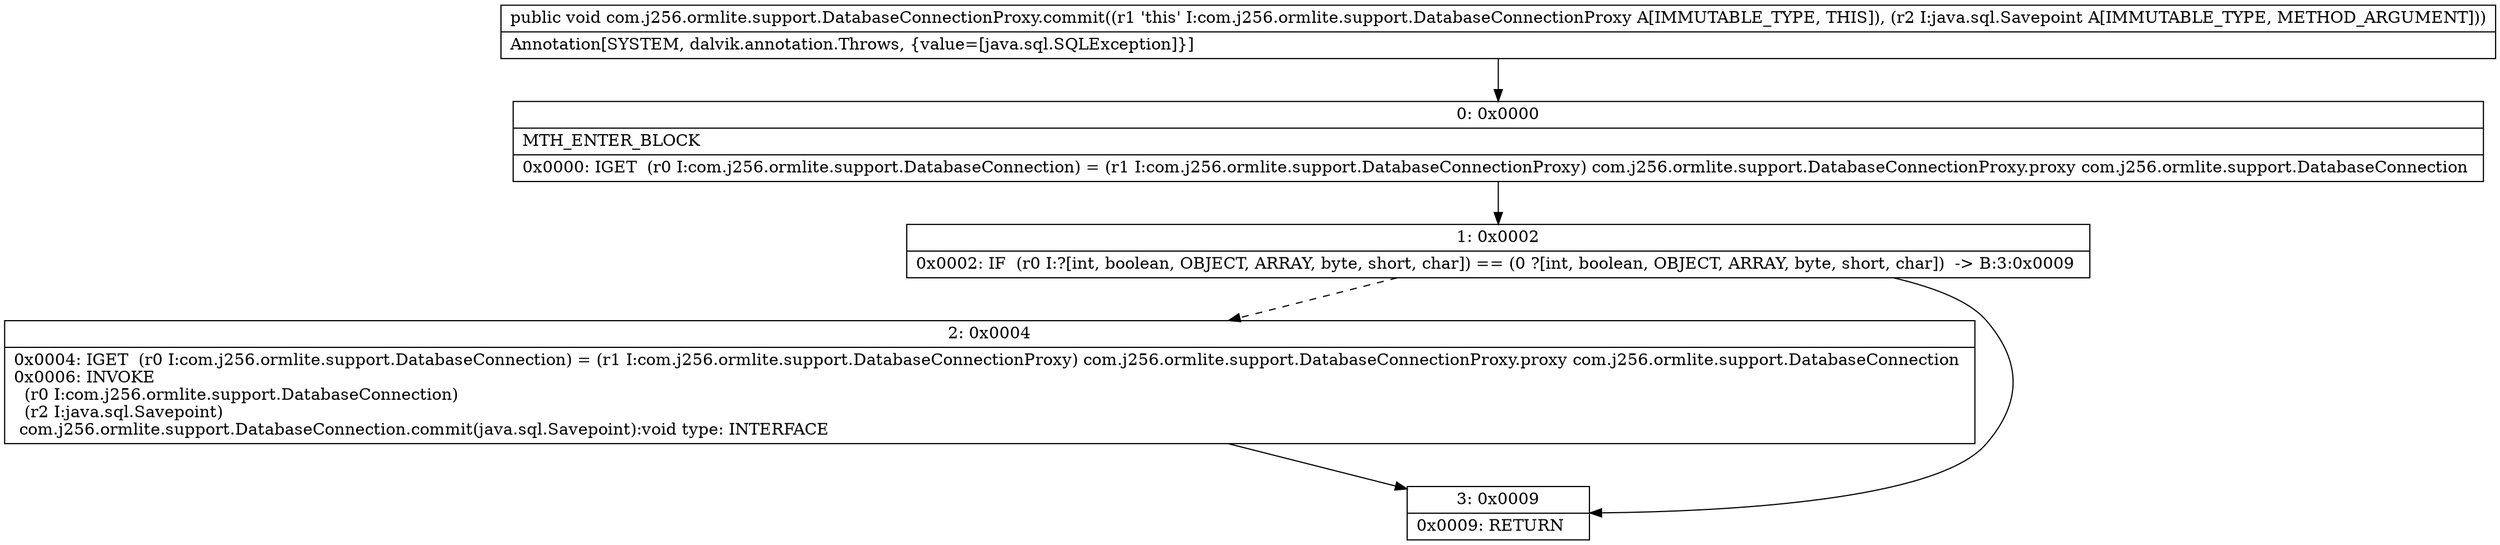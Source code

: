 digraph "CFG forcom.j256.ormlite.support.DatabaseConnectionProxy.commit(Ljava\/sql\/Savepoint;)V" {
Node_0 [shape=record,label="{0\:\ 0x0000|MTH_ENTER_BLOCK\l|0x0000: IGET  (r0 I:com.j256.ormlite.support.DatabaseConnection) = (r1 I:com.j256.ormlite.support.DatabaseConnectionProxy) com.j256.ormlite.support.DatabaseConnectionProxy.proxy com.j256.ormlite.support.DatabaseConnection \l}"];
Node_1 [shape=record,label="{1\:\ 0x0002|0x0002: IF  (r0 I:?[int, boolean, OBJECT, ARRAY, byte, short, char]) == (0 ?[int, boolean, OBJECT, ARRAY, byte, short, char])  \-\> B:3:0x0009 \l}"];
Node_2 [shape=record,label="{2\:\ 0x0004|0x0004: IGET  (r0 I:com.j256.ormlite.support.DatabaseConnection) = (r1 I:com.j256.ormlite.support.DatabaseConnectionProxy) com.j256.ormlite.support.DatabaseConnectionProxy.proxy com.j256.ormlite.support.DatabaseConnection \l0x0006: INVOKE  \l  (r0 I:com.j256.ormlite.support.DatabaseConnection)\l  (r2 I:java.sql.Savepoint)\l com.j256.ormlite.support.DatabaseConnection.commit(java.sql.Savepoint):void type: INTERFACE \l}"];
Node_3 [shape=record,label="{3\:\ 0x0009|0x0009: RETURN   \l}"];
MethodNode[shape=record,label="{public void com.j256.ormlite.support.DatabaseConnectionProxy.commit((r1 'this' I:com.j256.ormlite.support.DatabaseConnectionProxy A[IMMUTABLE_TYPE, THIS]), (r2 I:java.sql.Savepoint A[IMMUTABLE_TYPE, METHOD_ARGUMENT]))  | Annotation[SYSTEM, dalvik.annotation.Throws, \{value=[java.sql.SQLException]\}]\l}"];
MethodNode -> Node_0;
Node_0 -> Node_1;
Node_1 -> Node_2[style=dashed];
Node_1 -> Node_3;
Node_2 -> Node_3;
}

